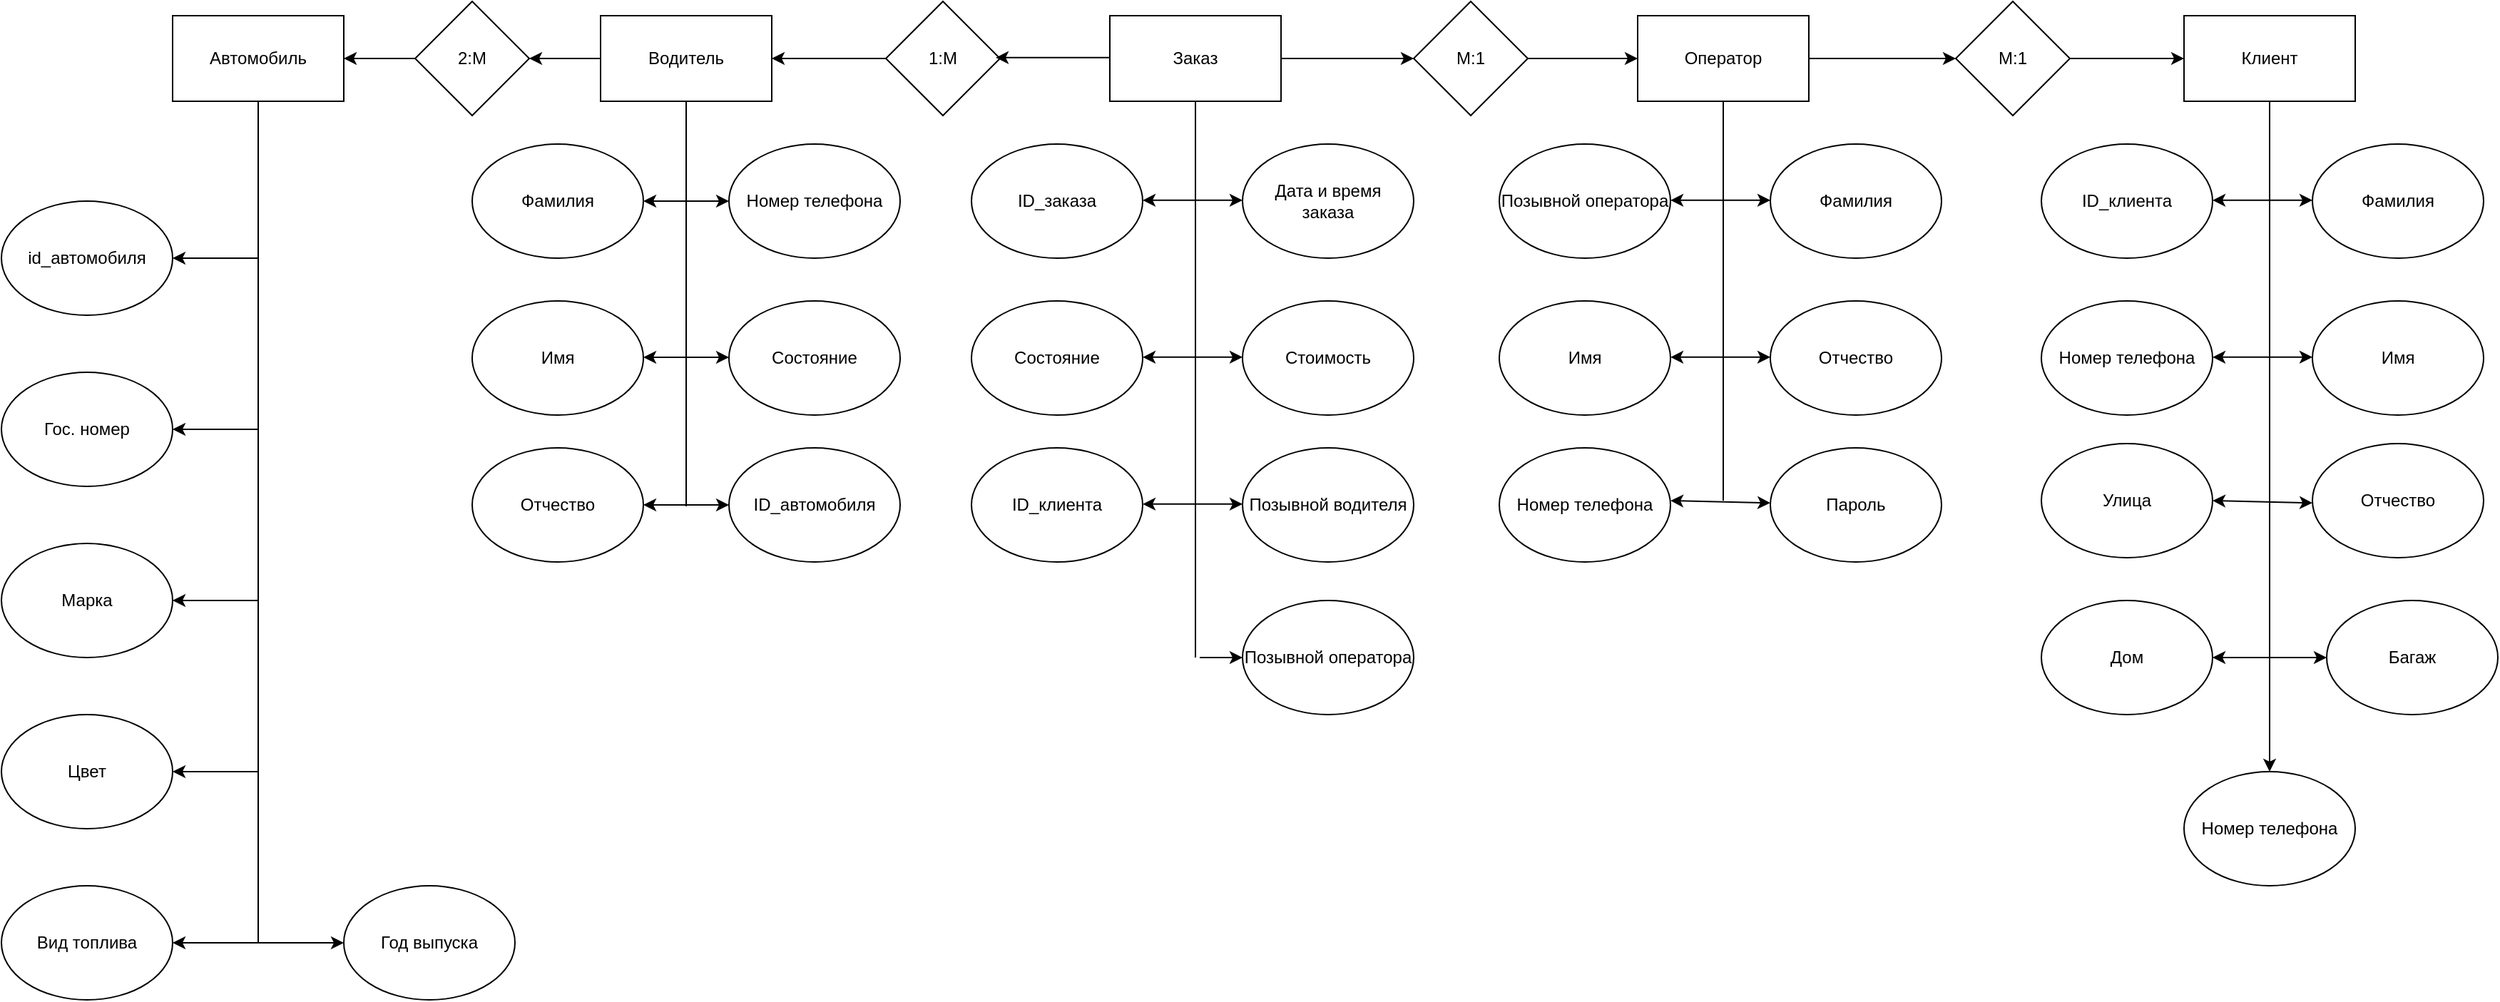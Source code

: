 <mxfile version="17.4.2" type="github">
  <diagram id="wJs7uezQoKORum_-_IQa" name="Page-1">
    <mxGraphModel dx="1422" dy="818" grid="1" gridSize="10" guides="1" tooltips="1" connect="1" arrows="1" fold="1" page="1" pageScale="1" pageWidth="2336" pageHeight="1654" math="0" shadow="0">
      <root>
        <mxCell id="0" />
        <mxCell id="1" parent="0" />
        <mxCell id="5lQl1Uw1KeCLuTtpGHMp-9" style="edgeStyle=orthogonalEdgeStyle;rounded=0;orthogonalLoop=1;jettySize=auto;html=1;exitX=0.5;exitY=1;exitDx=0;exitDy=0;entryX=0;entryY=0.5;entryDx=0;entryDy=0;" parent="1" source="5lQl1Uw1KeCLuTtpGHMp-1" target="5lQl1Uw1KeCLuTtpGHMp-8" edge="1">
          <mxGeometry relative="1" as="geometry">
            <mxPoint x="230" y="720" as="targetPoint" />
            <Array as="points">
              <mxPoint x="230" y="720" />
            </Array>
          </mxGeometry>
        </mxCell>
        <mxCell id="5lQl1Uw1KeCLuTtpGHMp-1" value="Автомобиль" style="rounded=0;whiteSpace=wrap;html=1;shadow=0;" parent="1" vertex="1">
          <mxGeometry x="170" y="70" width="120" height="60" as="geometry" />
        </mxCell>
        <mxCell id="5lQl1Uw1KeCLuTtpGHMp-2" value="id_автомобиля" style="ellipse;whiteSpace=wrap;html=1;shadow=0;" parent="1" vertex="1">
          <mxGeometry x="50" y="200" width="120" height="80" as="geometry" />
        </mxCell>
        <mxCell id="5lQl1Uw1KeCLuTtpGHMp-4" value="Гос. номер" style="ellipse;whiteSpace=wrap;html=1;shadow=0;" parent="1" vertex="1">
          <mxGeometry x="50" y="320" width="120" height="80" as="geometry" />
        </mxCell>
        <mxCell id="5lQl1Uw1KeCLuTtpGHMp-5" value="Марка" style="ellipse;whiteSpace=wrap;html=1;shadow=0;" parent="1" vertex="1">
          <mxGeometry x="50" y="440" width="120" height="80" as="geometry" />
        </mxCell>
        <mxCell id="5lQl1Uw1KeCLuTtpGHMp-6" value="Цвет" style="ellipse;whiteSpace=wrap;html=1;shadow=0;" parent="1" vertex="1">
          <mxGeometry x="50" y="560" width="120" height="80" as="geometry" />
        </mxCell>
        <mxCell id="5lQl1Uw1KeCLuTtpGHMp-7" value="Вид топлива" style="ellipse;whiteSpace=wrap;html=1;shadow=0;" parent="1" vertex="1">
          <mxGeometry x="50" y="680" width="120" height="80" as="geometry" />
        </mxCell>
        <mxCell id="5lQl1Uw1KeCLuTtpGHMp-8" value="Год выпуска" style="ellipse;whiteSpace=wrap;html=1;shadow=0;" parent="1" vertex="1">
          <mxGeometry x="290" y="680" width="120" height="80" as="geometry" />
        </mxCell>
        <mxCell id="5lQl1Uw1KeCLuTtpGHMp-10" value="" style="endArrow=classic;html=1;rounded=0;entryX=1;entryY=0.5;entryDx=0;entryDy=0;" parent="1" target="5lQl1Uw1KeCLuTtpGHMp-7" edge="1">
          <mxGeometry width="50" height="50" relative="1" as="geometry">
            <mxPoint x="230" y="720" as="sourcePoint" />
            <mxPoint x="250" y="520" as="targetPoint" />
          </mxGeometry>
        </mxCell>
        <mxCell id="5lQl1Uw1KeCLuTtpGHMp-11" value="" style="endArrow=classic;html=1;rounded=0;entryX=1;entryY=0.5;entryDx=0;entryDy=0;" parent="1" target="5lQl1Uw1KeCLuTtpGHMp-6" edge="1">
          <mxGeometry width="50" height="50" relative="1" as="geometry">
            <mxPoint x="230" y="600" as="sourcePoint" />
            <mxPoint x="250" y="430" as="targetPoint" />
          </mxGeometry>
        </mxCell>
        <mxCell id="5lQl1Uw1KeCLuTtpGHMp-12" value="" style="endArrow=classic;html=1;rounded=0;entryX=1;entryY=0.5;entryDx=0;entryDy=0;" parent="1" target="5lQl1Uw1KeCLuTtpGHMp-5" edge="1">
          <mxGeometry width="50" height="50" relative="1" as="geometry">
            <mxPoint x="230" y="480" as="sourcePoint" />
            <mxPoint x="250" y="430" as="targetPoint" />
          </mxGeometry>
        </mxCell>
        <mxCell id="5lQl1Uw1KeCLuTtpGHMp-13" value="" style="endArrow=classic;html=1;rounded=0;entryX=1;entryY=0.5;entryDx=0;entryDy=0;" parent="1" target="5lQl1Uw1KeCLuTtpGHMp-4" edge="1">
          <mxGeometry width="50" height="50" relative="1" as="geometry">
            <mxPoint x="230" y="360" as="sourcePoint" />
            <mxPoint x="250" y="310" as="targetPoint" />
          </mxGeometry>
        </mxCell>
        <mxCell id="5lQl1Uw1KeCLuTtpGHMp-14" value="" style="endArrow=classic;html=1;rounded=0;entryX=1;entryY=0.5;entryDx=0;entryDy=0;" parent="1" target="5lQl1Uw1KeCLuTtpGHMp-2" edge="1">
          <mxGeometry width="50" height="50" relative="1" as="geometry">
            <mxPoint x="230" y="240" as="sourcePoint" />
            <mxPoint x="250" y="310" as="targetPoint" />
          </mxGeometry>
        </mxCell>
        <mxCell id="5lQl1Uw1KeCLuTtpGHMp-16" value="" style="edgeStyle=orthogonalEdgeStyle;rounded=0;orthogonalLoop=1;jettySize=auto;html=1;" parent="1" source="5lQl1Uw1KeCLuTtpGHMp-15" target="5lQl1Uw1KeCLuTtpGHMp-1" edge="1">
          <mxGeometry relative="1" as="geometry" />
        </mxCell>
        <mxCell id="5lQl1Uw1KeCLuTtpGHMp-15" value="2:М" style="rhombus;whiteSpace=wrap;html=1;shadow=0;" parent="1" vertex="1">
          <mxGeometry x="340" y="60" width="80" height="80" as="geometry" />
        </mxCell>
        <mxCell id="5lQl1Uw1KeCLuTtpGHMp-18" value="" style="edgeStyle=orthogonalEdgeStyle;rounded=0;orthogonalLoop=1;jettySize=auto;html=1;" parent="1" source="5lQl1Uw1KeCLuTtpGHMp-17" target="5lQl1Uw1KeCLuTtpGHMp-15" edge="1">
          <mxGeometry relative="1" as="geometry" />
        </mxCell>
        <mxCell id="5lQl1Uw1KeCLuTtpGHMp-17" value="Водитель" style="rounded=0;whiteSpace=wrap;html=1;shadow=0;" parent="1" vertex="1">
          <mxGeometry x="470" y="70" width="120" height="60" as="geometry" />
        </mxCell>
        <mxCell id="5lQl1Uw1KeCLuTtpGHMp-19" value="Фамилия" style="ellipse;whiteSpace=wrap;html=1;shadow=0;" parent="1" vertex="1">
          <mxGeometry x="380" y="160" width="120" height="80" as="geometry" />
        </mxCell>
        <mxCell id="5lQl1Uw1KeCLuTtpGHMp-20" value="Имя" style="ellipse;whiteSpace=wrap;html=1;shadow=0;" parent="1" vertex="1">
          <mxGeometry x="380" y="270" width="120" height="80" as="geometry" />
        </mxCell>
        <mxCell id="5lQl1Uw1KeCLuTtpGHMp-21" value="Отчество" style="ellipse;whiteSpace=wrap;html=1;shadow=0;" parent="1" vertex="1">
          <mxGeometry x="380" y="373" width="120" height="80" as="geometry" />
        </mxCell>
        <mxCell id="5lQl1Uw1KeCLuTtpGHMp-22" value="Номер телефона" style="ellipse;whiteSpace=wrap;html=1;shadow=0;" parent="1" vertex="1">
          <mxGeometry x="560" y="160" width="120" height="80" as="geometry" />
        </mxCell>
        <mxCell id="5lQl1Uw1KeCLuTtpGHMp-23" value="Состояние" style="ellipse;whiteSpace=wrap;html=1;shadow=0;" parent="1" vertex="1">
          <mxGeometry x="560" y="270" width="120" height="80" as="geometry" />
        </mxCell>
        <mxCell id="5lQl1Uw1KeCLuTtpGHMp-24" value="ID_автомобиля" style="ellipse;whiteSpace=wrap;html=1;shadow=0;" parent="1" vertex="1">
          <mxGeometry x="560" y="373" width="120" height="80" as="geometry" />
        </mxCell>
        <mxCell id="5lQl1Uw1KeCLuTtpGHMp-26" value="" style="endArrow=classic;startArrow=classic;html=1;rounded=0;entryX=0;entryY=0.5;entryDx=0;entryDy=0;exitX=1;exitY=0.5;exitDx=0;exitDy=0;" parent="1" source="5lQl1Uw1KeCLuTtpGHMp-19" target="5lQl1Uw1KeCLuTtpGHMp-22" edge="1">
          <mxGeometry width="50" height="50" relative="1" as="geometry">
            <mxPoint x="505" y="225" as="sourcePoint" />
            <mxPoint x="555" y="175" as="targetPoint" />
          </mxGeometry>
        </mxCell>
        <mxCell id="5lQl1Uw1KeCLuTtpGHMp-27" value="" style="endArrow=classic;startArrow=classic;html=1;rounded=0;entryX=0;entryY=0.5;entryDx=0;entryDy=0;exitX=1;exitY=0.5;exitDx=0;exitDy=0;" parent="1" edge="1">
          <mxGeometry width="50" height="50" relative="1" as="geometry">
            <mxPoint x="500" y="309.5" as="sourcePoint" />
            <mxPoint x="560" y="309.5" as="targetPoint" />
          </mxGeometry>
        </mxCell>
        <mxCell id="5lQl1Uw1KeCLuTtpGHMp-28" value="" style="endArrow=classic;startArrow=classic;html=1;rounded=0;entryX=0;entryY=0.5;entryDx=0;entryDy=0;exitX=1;exitY=0.5;exitDx=0;exitDy=0;" parent="1" edge="1">
          <mxGeometry width="50" height="50" relative="1" as="geometry">
            <mxPoint x="500" y="413" as="sourcePoint" />
            <mxPoint x="560" y="413" as="targetPoint" />
          </mxGeometry>
        </mxCell>
        <mxCell id="5lQl1Uw1KeCLuTtpGHMp-29" value="" style="endArrow=none;html=1;rounded=0;entryX=0.5;entryY=1;entryDx=0;entryDy=0;" parent="1" target="5lQl1Uw1KeCLuTtpGHMp-17" edge="1">
          <mxGeometry width="50" height="50" relative="1" as="geometry">
            <mxPoint x="530" y="414" as="sourcePoint" />
            <mxPoint x="580" y="364" as="targetPoint" />
          </mxGeometry>
        </mxCell>
        <mxCell id="5lQl1Uw1KeCLuTtpGHMp-30" value="1:М" style="rhombus;whiteSpace=wrap;html=1;shadow=0;" parent="1" vertex="1">
          <mxGeometry x="670" y="60" width="80" height="80" as="geometry" />
        </mxCell>
        <mxCell id="5lQl1Uw1KeCLuTtpGHMp-32" value="Заказ" style="rounded=0;whiteSpace=wrap;html=1;shadow=0;" parent="1" vertex="1">
          <mxGeometry x="827" y="70" width="120" height="60" as="geometry" />
        </mxCell>
        <mxCell id="5lQl1Uw1KeCLuTtpGHMp-36" value="ID_заказа" style="ellipse;whiteSpace=wrap;html=1;shadow=0;" parent="1" vertex="1">
          <mxGeometry x="730" y="160" width="120" height="80" as="geometry" />
        </mxCell>
        <mxCell id="5lQl1Uw1KeCLuTtpGHMp-37" value="Состояние" style="ellipse;whiteSpace=wrap;html=1;shadow=0;" parent="1" vertex="1">
          <mxGeometry x="730" y="270" width="120" height="80" as="geometry" />
        </mxCell>
        <mxCell id="5lQl1Uw1KeCLuTtpGHMp-38" value="Номер телефона" style="ellipse;whiteSpace=wrap;html=1;shadow=0;" parent="1" vertex="1">
          <mxGeometry x="1580" y="600" width="120" height="80" as="geometry" />
        </mxCell>
        <mxCell id="5lQl1Uw1KeCLuTtpGHMp-39" value="Улица" style="ellipse;whiteSpace=wrap;html=1;shadow=0;" parent="1" vertex="1">
          <mxGeometry x="1480" y="370" width="120" height="80" as="geometry" />
        </mxCell>
        <mxCell id="5lQl1Uw1KeCLuTtpGHMp-40" value="Дом" style="ellipse;whiteSpace=wrap;html=1;shadow=0;" parent="1" vertex="1">
          <mxGeometry x="1480" y="480" width="120" height="80" as="geometry" />
        </mxCell>
        <mxCell id="5lQl1Uw1KeCLuTtpGHMp-41" value="Багаж" style="ellipse;whiteSpace=wrap;html=1;shadow=0;" parent="1" vertex="1">
          <mxGeometry x="1680" y="480" width="120" height="80" as="geometry" />
        </mxCell>
        <mxCell id="5lQl1Uw1KeCLuTtpGHMp-42" value="Стоимость" style="ellipse;whiteSpace=wrap;html=1;shadow=0;" parent="1" vertex="1">
          <mxGeometry x="920" y="270" width="120" height="80" as="geometry" />
        </mxCell>
        <mxCell id="5lQl1Uw1KeCLuTtpGHMp-43" value="Позывной водителя" style="ellipse;whiteSpace=wrap;html=1;shadow=0;" parent="1" vertex="1">
          <mxGeometry x="920" y="373" width="120" height="80" as="geometry" />
        </mxCell>
        <mxCell id="5lQl1Uw1KeCLuTtpGHMp-44" value="Позывной оператора" style="ellipse;whiteSpace=wrap;html=1;shadow=0;" parent="1" vertex="1">
          <mxGeometry x="920" y="480" width="120" height="80" as="geometry" />
        </mxCell>
        <mxCell id="5lQl1Uw1KeCLuTtpGHMp-46" value="Дата и время &lt;br&gt;заказа" style="ellipse;whiteSpace=wrap;html=1;shadow=0;" parent="1" vertex="1">
          <mxGeometry x="920" y="160" width="120" height="80" as="geometry" />
        </mxCell>
        <mxCell id="5lQl1Uw1KeCLuTtpGHMp-48" value="" style="endArrow=none;html=1;rounded=0;entryX=0.5;entryY=1;entryDx=0;entryDy=0;" parent="1" target="5lQl1Uw1KeCLuTtpGHMp-32" edge="1">
          <mxGeometry width="50" height="50" relative="1" as="geometry">
            <mxPoint x="887" y="520" as="sourcePoint" />
            <mxPoint x="970" y="380" as="targetPoint" />
          </mxGeometry>
        </mxCell>
        <mxCell id="5lQl1Uw1KeCLuTtpGHMp-49" value="" style="endArrow=classic;startArrow=classic;html=1;rounded=0;exitX=1;exitY=0.5;exitDx=0;exitDy=0;" parent="1" source="5lQl1Uw1KeCLuTtpGHMp-40" edge="1">
          <mxGeometry width="50" height="50" relative="1" as="geometry">
            <mxPoint x="1620" y="520" as="sourcePoint" />
            <mxPoint x="1680" y="520" as="targetPoint" />
          </mxGeometry>
        </mxCell>
        <mxCell id="5lQl1Uw1KeCLuTtpGHMp-51" value="" style="endArrow=classic;startArrow=classic;html=1;rounded=0;exitX=1;exitY=0.5;exitDx=0;exitDy=0;entryX=0;entryY=0.5;entryDx=0;entryDy=0;" parent="1" edge="1">
          <mxGeometry width="50" height="50" relative="1" as="geometry">
            <mxPoint x="850.0" y="412.41" as="sourcePoint" />
            <mxPoint x="920.0" y="412.41" as="targetPoint" />
          </mxGeometry>
        </mxCell>
        <mxCell id="5lQl1Uw1KeCLuTtpGHMp-52" value="" style="endArrow=classic;startArrow=classic;html=1;rounded=0;exitX=1;exitY=0.5;exitDx=0;exitDy=0;entryX=0;entryY=0.5;entryDx=0;entryDy=0;" parent="1" edge="1">
          <mxGeometry width="50" height="50" relative="1" as="geometry">
            <mxPoint x="850.0" y="309.41" as="sourcePoint" />
            <mxPoint x="920.0" y="309.41" as="targetPoint" />
          </mxGeometry>
        </mxCell>
        <mxCell id="5lQl1Uw1KeCLuTtpGHMp-53" value="" style="endArrow=classic;startArrow=classic;html=1;rounded=0;exitX=1;exitY=0.5;exitDx=0;exitDy=0;entryX=0;entryY=0.5;entryDx=0;entryDy=0;" parent="1" edge="1">
          <mxGeometry width="50" height="50" relative="1" as="geometry">
            <mxPoint x="850.0" y="199.41" as="sourcePoint" />
            <mxPoint x="920.0" y="199.41" as="targetPoint" />
          </mxGeometry>
        </mxCell>
        <mxCell id="5lQl1Uw1KeCLuTtpGHMp-54" style="edgeStyle=orthogonalEdgeStyle;rounded=0;orthogonalLoop=1;jettySize=auto;html=1;exitX=1;exitY=0.5;exitDx=0;exitDy=0;entryX=0;entryY=0.5;entryDx=0;entryDy=0;" parent="1" source="5lQl1Uw1KeCLuTtpGHMp-55" target="5lQl1Uw1KeCLuTtpGHMp-56" edge="1">
          <mxGeometry relative="1" as="geometry" />
        </mxCell>
        <mxCell id="5lQl1Uw1KeCLuTtpGHMp-55" value="М:1" style="rhombus;whiteSpace=wrap;html=1;shadow=0;" parent="1" vertex="1">
          <mxGeometry x="1040" y="60" width="80" height="80" as="geometry" />
        </mxCell>
        <mxCell id="5lQl1Uw1KeCLuTtpGHMp-56" value="Оператор" style="rounded=0;whiteSpace=wrap;html=1;shadow=0;" parent="1" vertex="1">
          <mxGeometry x="1197" y="70" width="120" height="60" as="geometry" />
        </mxCell>
        <mxCell id="5lQl1Uw1KeCLuTtpGHMp-57" value="Позывной оператора" style="ellipse;whiteSpace=wrap;html=1;shadow=0;" parent="1" vertex="1">
          <mxGeometry x="1100" y="160" width="120" height="80" as="geometry" />
        </mxCell>
        <mxCell id="5lQl1Uw1KeCLuTtpGHMp-58" value="Имя" style="ellipse;whiteSpace=wrap;html=1;shadow=0;" parent="1" vertex="1">
          <mxGeometry x="1100" y="270" width="120" height="80" as="geometry" />
        </mxCell>
        <mxCell id="5lQl1Uw1KeCLuTtpGHMp-59" value="Номер телефона" style="ellipse;whiteSpace=wrap;html=1;shadow=0;" parent="1" vertex="1">
          <mxGeometry x="1100" y="373" width="120" height="80" as="geometry" />
        </mxCell>
        <mxCell id="5lQl1Uw1KeCLuTtpGHMp-62" value="Отчество" style="ellipse;whiteSpace=wrap;html=1;shadow=0;" parent="1" vertex="1">
          <mxGeometry x="1290" y="270" width="120" height="80" as="geometry" />
        </mxCell>
        <mxCell id="5lQl1Uw1KeCLuTtpGHMp-63" value="Пароль" style="ellipse;whiteSpace=wrap;html=1;shadow=0;" parent="1" vertex="1">
          <mxGeometry x="1290" y="373" width="120" height="80" as="geometry" />
        </mxCell>
        <mxCell id="5lQl1Uw1KeCLuTtpGHMp-66" value="Фамилия" style="ellipse;whiteSpace=wrap;html=1;shadow=0;" parent="1" vertex="1">
          <mxGeometry x="1290" y="160" width="120" height="80" as="geometry" />
        </mxCell>
        <mxCell id="5lQl1Uw1KeCLuTtpGHMp-71" value="" style="endArrow=classic;startArrow=classic;html=1;rounded=0;exitX=1;exitY=0.5;exitDx=0;exitDy=0;entryX=0;entryY=0.5;entryDx=0;entryDy=0;" parent="1" edge="1">
          <mxGeometry width="50" height="50" relative="1" as="geometry">
            <mxPoint x="1220" y="309.41" as="sourcePoint" />
            <mxPoint x="1290.0" y="309.41" as="targetPoint" />
          </mxGeometry>
        </mxCell>
        <mxCell id="5lQl1Uw1KeCLuTtpGHMp-72" value="" style="endArrow=classic;startArrow=classic;html=1;rounded=0;exitX=1;exitY=0.5;exitDx=0;exitDy=0;entryX=0;entryY=0.5;entryDx=0;entryDy=0;" parent="1" edge="1">
          <mxGeometry width="50" height="50" relative="1" as="geometry">
            <mxPoint x="1220" y="199.41" as="sourcePoint" />
            <mxPoint x="1290.0" y="199.41" as="targetPoint" />
          </mxGeometry>
        </mxCell>
        <mxCell id="5lQl1Uw1KeCLuTtpGHMp-73" value="" style="endArrow=classic;html=1;rounded=0;exitX=1;exitY=0.5;exitDx=0;exitDy=0;entryX=0;entryY=0.5;entryDx=0;entryDy=0;" parent="1" source="5lQl1Uw1KeCLuTtpGHMp-32" target="5lQl1Uw1KeCLuTtpGHMp-55" edge="1">
          <mxGeometry width="50" height="50" relative="1" as="geometry">
            <mxPoint x="1130" y="300" as="sourcePoint" />
            <mxPoint x="1180" y="250" as="targetPoint" />
          </mxGeometry>
        </mxCell>
        <mxCell id="5lQl1Uw1KeCLuTtpGHMp-75" value="" style="endArrow=none;html=1;rounded=0;entryX=0.5;entryY=1;entryDx=0;entryDy=0;" parent="1" target="5lQl1Uw1KeCLuTtpGHMp-56" edge="1">
          <mxGeometry width="50" height="50" relative="1" as="geometry">
            <mxPoint x="1257" y="410" as="sourcePoint" />
            <mxPoint x="1350" y="360" as="targetPoint" />
          </mxGeometry>
        </mxCell>
        <mxCell id="5lQl1Uw1KeCLuTtpGHMp-76" value="" style="endArrow=classic;startArrow=classic;html=1;rounded=0;" parent="1" target="5lQl1Uw1KeCLuTtpGHMp-63" edge="1">
          <mxGeometry width="50" height="50" relative="1" as="geometry">
            <mxPoint x="1220" y="410" as="sourcePoint" />
            <mxPoint x="1270" y="360" as="targetPoint" />
          </mxGeometry>
        </mxCell>
        <mxCell id="5lQl1Uw1KeCLuTtpGHMp-77" value="" style="endArrow=classic;html=1;rounded=0;exitX=0;exitY=0.5;exitDx=0;exitDy=0;entryX=1;entryY=0.5;entryDx=0;entryDy=0;" parent="1" source="5lQl1Uw1KeCLuTtpGHMp-30" target="5lQl1Uw1KeCLuTtpGHMp-17" edge="1">
          <mxGeometry width="50" height="50" relative="1" as="geometry">
            <mxPoint x="780" y="270" as="sourcePoint" />
            <mxPoint x="830" y="220" as="targetPoint" />
          </mxGeometry>
        </mxCell>
        <mxCell id="5lQl1Uw1KeCLuTtpGHMp-78" value="" style="endArrow=classic;html=1;rounded=0;exitX=0;exitY=0.5;exitDx=0;exitDy=0;entryX=1;entryY=0.5;entryDx=0;entryDy=0;" parent="1" edge="1">
          <mxGeometry width="50" height="50" relative="1" as="geometry">
            <mxPoint x="827" y="99.41" as="sourcePoint" />
            <mxPoint x="747" y="99.41" as="targetPoint" />
          </mxGeometry>
        </mxCell>
        <mxCell id="meRYUjHHzLRyodwDLkzw-1" style="edgeStyle=orthogonalEdgeStyle;rounded=0;orthogonalLoop=1;jettySize=auto;html=1;exitX=1;exitY=0.5;exitDx=0;exitDy=0;entryX=0;entryY=0.5;entryDx=0;entryDy=0;" edge="1" parent="1" source="meRYUjHHzLRyodwDLkzw-2" target="meRYUjHHzLRyodwDLkzw-3">
          <mxGeometry relative="1" as="geometry" />
        </mxCell>
        <mxCell id="meRYUjHHzLRyodwDLkzw-2" value="М:1" style="rhombus;whiteSpace=wrap;html=1;shadow=0;" vertex="1" parent="1">
          <mxGeometry x="1420" y="60" width="80" height="80" as="geometry" />
        </mxCell>
        <mxCell id="meRYUjHHzLRyodwDLkzw-3" value="Клиент" style="rounded=0;whiteSpace=wrap;html=1;shadow=0;" vertex="1" parent="1">
          <mxGeometry x="1580" y="70" width="120" height="60" as="geometry" />
        </mxCell>
        <mxCell id="meRYUjHHzLRyodwDLkzw-4" value="ID_клиента" style="ellipse;whiteSpace=wrap;html=1;shadow=0;" vertex="1" parent="1">
          <mxGeometry x="1480" y="160" width="120" height="80" as="geometry" />
        </mxCell>
        <mxCell id="meRYUjHHzLRyodwDLkzw-5" value="Имя" style="ellipse;whiteSpace=wrap;html=1;shadow=0;" vertex="1" parent="1">
          <mxGeometry x="1670" y="270" width="120" height="80" as="geometry" />
        </mxCell>
        <mxCell id="meRYUjHHzLRyodwDLkzw-6" value="Номер телефона" style="ellipse;whiteSpace=wrap;html=1;shadow=0;" vertex="1" parent="1">
          <mxGeometry x="1480" y="270" width="120" height="80" as="geometry" />
        </mxCell>
        <mxCell id="meRYUjHHzLRyodwDLkzw-7" value="Отчество" style="ellipse;whiteSpace=wrap;html=1;shadow=0;" vertex="1" parent="1">
          <mxGeometry x="1670" y="370" width="120" height="80" as="geometry" />
        </mxCell>
        <mxCell id="meRYUjHHzLRyodwDLkzw-9" value="Фамилия" style="ellipse;whiteSpace=wrap;html=1;shadow=0;" vertex="1" parent="1">
          <mxGeometry x="1670" y="160" width="120" height="80" as="geometry" />
        </mxCell>
        <mxCell id="meRYUjHHzLRyodwDLkzw-10" value="" style="endArrow=classic;startArrow=classic;html=1;rounded=0;exitX=1;exitY=0.5;exitDx=0;exitDy=0;entryX=0;entryY=0.5;entryDx=0;entryDy=0;" edge="1" parent="1">
          <mxGeometry width="50" height="50" relative="1" as="geometry">
            <mxPoint x="1600" y="309.41" as="sourcePoint" />
            <mxPoint x="1670.0" y="309.41" as="targetPoint" />
          </mxGeometry>
        </mxCell>
        <mxCell id="meRYUjHHzLRyodwDLkzw-11" value="" style="endArrow=classic;startArrow=classic;html=1;rounded=0;exitX=1;exitY=0.5;exitDx=0;exitDy=0;entryX=0;entryY=0.5;entryDx=0;entryDy=0;" edge="1" parent="1">
          <mxGeometry width="50" height="50" relative="1" as="geometry">
            <mxPoint x="1600" y="199.41" as="sourcePoint" />
            <mxPoint x="1670.0" y="199.41" as="targetPoint" />
          </mxGeometry>
        </mxCell>
        <mxCell id="meRYUjHHzLRyodwDLkzw-12" value="" style="endArrow=none;html=1;rounded=0;entryX=0.5;entryY=1;entryDx=0;entryDy=0;" edge="1" parent="1" target="meRYUjHHzLRyodwDLkzw-3">
          <mxGeometry width="50" height="50" relative="1" as="geometry">
            <mxPoint x="1640" y="410" as="sourcePoint" />
            <mxPoint x="1730" y="360" as="targetPoint" />
          </mxGeometry>
        </mxCell>
        <mxCell id="meRYUjHHzLRyodwDLkzw-13" value="" style="endArrow=classic;startArrow=classic;html=1;rounded=0;" edge="1" parent="1">
          <mxGeometry width="50" height="50" relative="1" as="geometry">
            <mxPoint x="1600" y="410" as="sourcePoint" />
            <mxPoint x="1670.036" y="411.616" as="targetPoint" />
          </mxGeometry>
        </mxCell>
        <mxCell id="meRYUjHHzLRyodwDLkzw-14" style="edgeStyle=orthogonalEdgeStyle;rounded=0;orthogonalLoop=1;jettySize=auto;html=1;exitX=1;exitY=0.5;exitDx=0;exitDy=0;entryX=0;entryY=0.5;entryDx=0;entryDy=0;" edge="1" parent="1" source="5lQl1Uw1KeCLuTtpGHMp-56" target="meRYUjHHzLRyodwDLkzw-2">
          <mxGeometry relative="1" as="geometry">
            <mxPoint x="1130" y="110" as="sourcePoint" />
            <mxPoint x="1207" y="110" as="targetPoint" />
          </mxGeometry>
        </mxCell>
        <mxCell id="meRYUjHHzLRyodwDLkzw-15" value="" style="endArrow=none;html=1;rounded=0;" edge="1" parent="1">
          <mxGeometry width="50" height="50" relative="1" as="geometry">
            <mxPoint x="1640" y="520" as="sourcePoint" />
            <mxPoint x="1640" y="410" as="targetPoint" />
          </mxGeometry>
        </mxCell>
        <mxCell id="meRYUjHHzLRyodwDLkzw-16" value="" style="endArrow=classic;html=1;rounded=0;" edge="1" parent="1">
          <mxGeometry width="50" height="50" relative="1" as="geometry">
            <mxPoint x="1640" y="520" as="sourcePoint" />
            <mxPoint x="1640" y="600" as="targetPoint" />
          </mxGeometry>
        </mxCell>
        <mxCell id="meRYUjHHzLRyodwDLkzw-17" value="ID_клиента" style="ellipse;whiteSpace=wrap;html=1;shadow=0;" vertex="1" parent="1">
          <mxGeometry x="730" y="373" width="120" height="80" as="geometry" />
        </mxCell>
        <mxCell id="meRYUjHHzLRyodwDLkzw-18" value="" style="endArrow=classic;html=1;rounded=0;entryX=0;entryY=0.5;entryDx=0;entryDy=0;" edge="1" parent="1" target="5lQl1Uw1KeCLuTtpGHMp-44">
          <mxGeometry width="50" height="50" relative="1" as="geometry">
            <mxPoint x="890" y="520" as="sourcePoint" />
            <mxPoint x="1250" y="320" as="targetPoint" />
          </mxGeometry>
        </mxCell>
      </root>
    </mxGraphModel>
  </diagram>
</mxfile>

